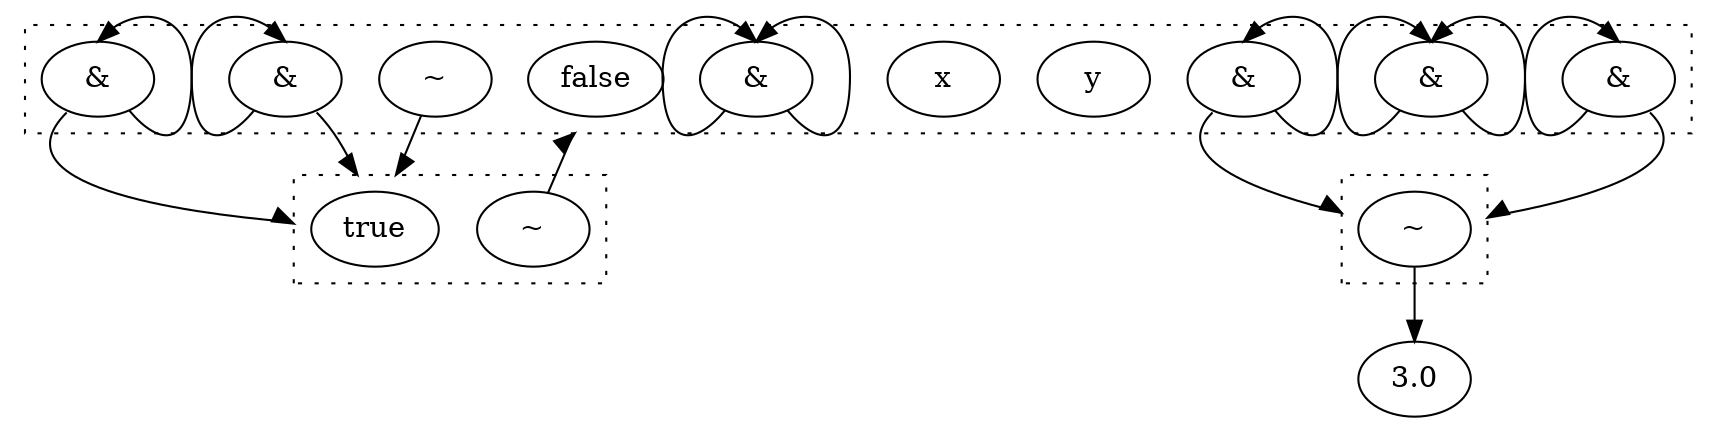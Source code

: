 digraph egraph {
  compound=true
  clusterrank=local
  subgraph cluster_0 {
    style=dotted
    0.0[label = "false"]
    0.1[label = "&"]
    0.2[label = "~"]
    0.3[label = "y"]
    0.4[label = "x"]
    0.5[label = "&"]
    0.6[label = "&"]
    0.7[label = "&"]
    0.8[label = "&"]
    0.9[label = "&"]
  }
  subgraph cluster_2 {
    style=dotted
    2.0[label = "true"]
    2.1[label = "~"]
  }
  subgraph cluster_6 {
    style=dotted
    6.0[label = "~"]
  }
  0.1:sw -> 0.1:n [lhead = cluster_0, ]
  0.1:se -> 0.1:n [lhead = cluster_0, ]
  0.2 -> 2.0 [lhead = cluster_2, ]
  0.5:sw -> 0.5:n [lhead = cluster_0, ]
  0.5:se -> 0.5:n [lhead = cluster_0, ]
  0.6:sw -> 0.6:n [lhead = cluster_0, ]
  0.6:se -> 2.0 [lhead = cluster_2, ]
  0.7:sw -> 0.7:n [lhead = cluster_0, ]
  0.7:se -> 6.0 [lhead = cluster_6, ]
  0.8:sw -> 2.0 [lhead = cluster_2, ]
  0.8:se -> 0.8:n [lhead = cluster_0, ]
  0.9:sw -> 6.0 [lhead = cluster_6, ]
  0.9:se -> 0.9:n [lhead = cluster_0, ]
  2.1 -> 0.0 [lhead = cluster_0, ]
  6.0 -> 3.0 [lhead = cluster_0, ]
}